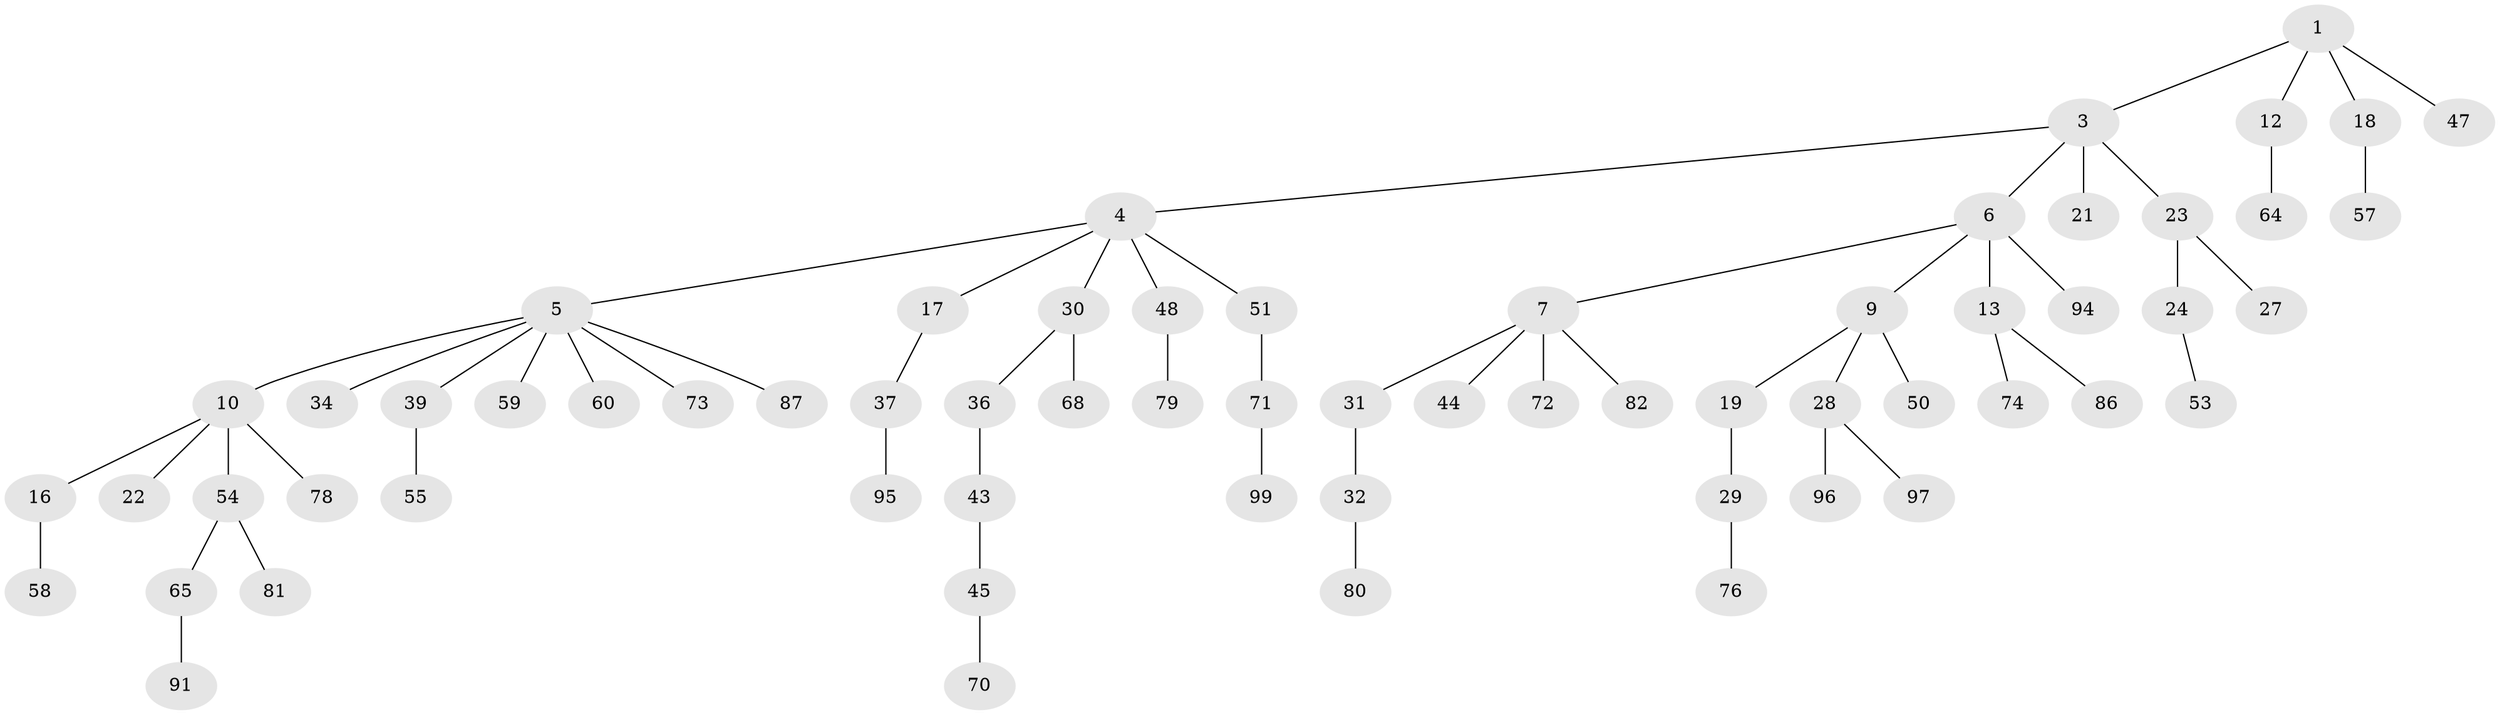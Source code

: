 // original degree distribution, {3: 0.15, 6: 0.02, 7: 0.01, 5: 0.01, 4: 0.05, 2: 0.33, 1: 0.43}
// Generated by graph-tools (version 1.1) at 2025/38/02/21/25 10:38:55]
// undirected, 64 vertices, 63 edges
graph export_dot {
graph [start="1"]
  node [color=gray90,style=filled];
  1 [super="+2"];
  3 [super="+66"];
  4 [super="+11"];
  5 [super="+56"];
  6 [super="+8"];
  7 [super="+40"];
  9 [super="+41"];
  10 [super="+14"];
  12 [super="+33"];
  13 [super="+15"];
  16 [super="+52"];
  17 [super="+20"];
  18 [super="+26"];
  19 [super="+49"];
  21 [super="+25"];
  22;
  23 [super="+61"];
  24 [super="+67"];
  27 [super="+85"];
  28 [super="+63"];
  29 [super="+35"];
  30 [super="+90"];
  31;
  32 [super="+77"];
  34 [super="+75"];
  36 [super="+38"];
  37 [super="+46"];
  39 [super="+42"];
  43 [super="+92"];
  44;
  45 [super="+69"];
  47 [super="+93"];
  48;
  50;
  51 [super="+98"];
  53;
  54;
  55 [super="+62"];
  57;
  58 [super="+88"];
  59;
  60;
  64;
  65;
  68 [super="+89"];
  70;
  71 [super="+100"];
  72;
  73;
  74 [super="+84"];
  76;
  78;
  79 [super="+83"];
  80;
  81;
  82;
  86;
  87;
  91;
  94;
  95;
  96;
  97;
  99;
  1 -- 12;
  1 -- 47;
  1 -- 18;
  1 -- 3;
  3 -- 4;
  3 -- 6;
  3 -- 21;
  3 -- 23;
  4 -- 5;
  4 -- 17;
  4 -- 30;
  4 -- 51;
  4 -- 48;
  5 -- 10;
  5 -- 34;
  5 -- 39;
  5 -- 59;
  5 -- 87;
  5 -- 73;
  5 -- 60;
  6 -- 7;
  6 -- 13;
  6 -- 94;
  6 -- 9;
  7 -- 31;
  7 -- 44;
  7 -- 72;
  7 -- 82;
  9 -- 19;
  9 -- 28;
  9 -- 50;
  10 -- 16;
  10 -- 54;
  10 -- 78;
  10 -- 22;
  12 -- 64;
  13 -- 74;
  13 -- 86;
  16 -- 58;
  17 -- 37;
  18 -- 57;
  19 -- 29;
  23 -- 24;
  23 -- 27;
  24 -- 53;
  28 -- 96;
  28 -- 97;
  29 -- 76;
  30 -- 36;
  30 -- 68;
  31 -- 32;
  32 -- 80;
  36 -- 43;
  37 -- 95;
  39 -- 55;
  43 -- 45;
  45 -- 70;
  48 -- 79;
  51 -- 71;
  54 -- 65;
  54 -- 81;
  65 -- 91;
  71 -- 99;
}
